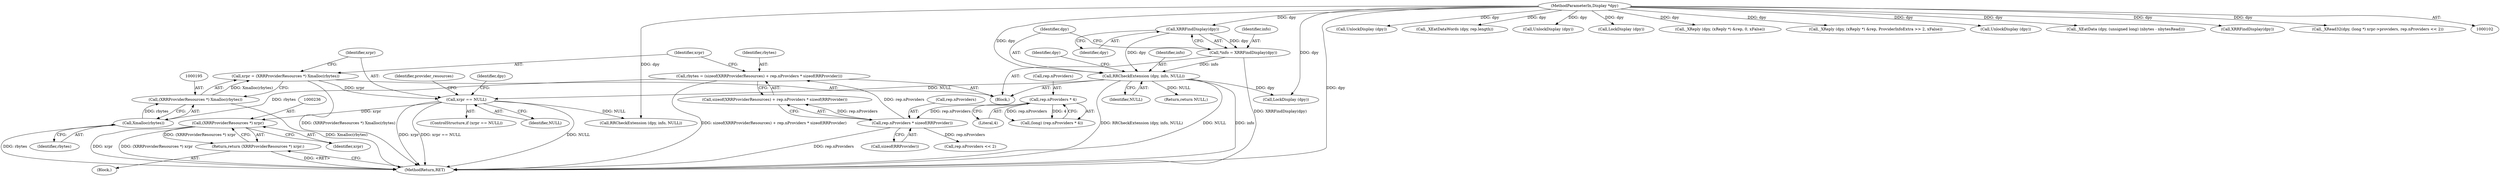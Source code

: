 digraph "0_libXrandr_a0df3e1c7728205e5c7650b2e6dce684139254a6_1@pointer" {
"1000235" [label="(Call,(XRRProviderResources *) xrpr)"];
"1000199" [label="(Call,xrpr == NULL)"];
"1000192" [label="(Call,xrpr = (XRRProviderResources *) Xmalloc(rbytes))"];
"1000194" [label="(Call,(XRRProviderResources *) Xmalloc(rbytes))"];
"1000196" [label="(Call,Xmalloc(rbytes))"];
"1000181" [label="(Call,rbytes = (sizeof(XRRProviderResources) + rep.nProviders * sizeof(RRProvider)))"];
"1000186" [label="(Call,rep.nProviders * sizeof(RRProvider))"];
"1000176" [label="(Call,rep.nProviders * 4)"];
"1000117" [label="(Call,RRCheckExtension (dpy, info, NULL))"];
"1000109" [label="(Call,XRRFindDisplay(dpy))"];
"1000103" [label="(MethodParameterIn,Display *dpy)"];
"1000107" [label="(Call,*info = XRRFindDisplay(dpy))"];
"1000234" [label="(Return,return (XRRProviderResources *) xrpr;)"];
"1000180" [label="(Literal,4)"];
"1000117" [label="(Call,RRCheckExtension (dpy, info, NULL))"];
"1000119" [label="(Identifier,info)"];
"1000237" [label="(Identifier,xrpr)"];
"1000105" [label="(Block,)"];
"1000200" [label="(Identifier,xrpr)"];
"1000183" [label="(Call,sizeof(XRRProviderResources) + rep.nProviders * sizeof(RRProvider))"];
"1000110" [label="(Identifier,dpy)"];
"1000235" [label="(Call,(XRRProviderResources *) xrpr)"];
"1000103" [label="(MethodParameterIn,Display *dpy)"];
"1000156" [label="(Call,UnlockDisplay (dpy))"];
"1000108" [label="(Identifier,info)"];
"1000118" [label="(Identifier,dpy)"];
"1000186" [label="(Call,rep.nProviders * sizeof(RRProvider))"];
"1000203" [label="(Call,_XEatDataWords (dpy, rep.length))"];
"1000253" [label="(Call,RRCheckExtension (dpy, info, NULL))"];
"1000176" [label="(Call,rep.nProviders * 4)"];
"1000301" [label="(Call,UnlockDisplay (dpy))"];
"1000177" [label="(Call,rep.nProviders)"];
"1000192" [label="(Call,xrpr = (XRRProviderResources *) Xmalloc(rbytes))"];
"1000257" [label="(Call,LockDisplay (dpy))"];
"1000147" [label="(Call,_XReply (dpy, (xReply *) &rep, 0, xFalse))"];
"1000174" [label="(Call,(long) (rep.nProviders * 4))"];
"1000240" [label="(Identifier,provider_resources)"];
"1000290" [label="(Call,_XReply (dpy, (xReply *) &rep, ProviderInfoExtra >> 2, xFalse))"];
"1000198" [label="(ControlStructure,if (xrpr == NULL))"];
"1000107" [label="(Call,*info = XRRFindDisplay(dpy))"];
"1000202" [label="(Block,)"];
"1000197" [label="(Identifier,rbytes)"];
"1000523" [label="(MethodReturn,RET)"];
"1000193" [label="(Identifier,xrpr)"];
"1000187" [label="(Call,rep.nProviders)"];
"1000122" [label="(Identifier,dpy)"];
"1000196" [label="(Call,Xmalloc(rbytes))"];
"1000199" [label="(Call,xrpr == NULL)"];
"1000201" [label="(Identifier,NULL)"];
"1000231" [label="(Call,UnlockDisplay (dpy))"];
"1000120" [label="(Identifier,NULL)"];
"1000204" [label="(Identifier,dpy)"];
"1000234" [label="(Return,return (XRRProviderResources *) xrpr;)"];
"1000224" [label="(Call,_XEatData (dpy, (unsigned long) (nbytes - nbytesRead)))"];
"1000159" [label="(Return,return NULL;)"];
"1000245" [label="(Call,XRRFindDisplay(dpy))"];
"1000181" [label="(Call,rbytes = (sizeof(XRRProviderResources) + rep.nProviders * sizeof(RRProvider)))"];
"1000121" [label="(Call,LockDisplay (dpy))"];
"1000208" [label="(Call,_XRead32(dpy, (long *) xrpr->providers, rep.nProviders << 2))"];
"1000182" [label="(Identifier,rbytes)"];
"1000194" [label="(Call,(XRRProviderResources *) Xmalloc(rbytes))"];
"1000109" [label="(Call,XRRFindDisplay(dpy))"];
"1000190" [label="(Call,sizeof(RRProvider))"];
"1000215" [label="(Call,rep.nProviders << 2)"];
"1000235" -> "1000234"  [label="AST: "];
"1000235" -> "1000237"  [label="CFG: "];
"1000236" -> "1000235"  [label="AST: "];
"1000237" -> "1000235"  [label="AST: "];
"1000234" -> "1000235"  [label="CFG: "];
"1000235" -> "1000523"  [label="DDG: xrpr"];
"1000235" -> "1000523"  [label="DDG: (XRRProviderResources *) xrpr"];
"1000235" -> "1000234"  [label="DDG: (XRRProviderResources *) xrpr"];
"1000199" -> "1000235"  [label="DDG: xrpr"];
"1000199" -> "1000198"  [label="AST: "];
"1000199" -> "1000201"  [label="CFG: "];
"1000200" -> "1000199"  [label="AST: "];
"1000201" -> "1000199"  [label="AST: "];
"1000204" -> "1000199"  [label="CFG: "];
"1000240" -> "1000199"  [label="CFG: "];
"1000199" -> "1000523"  [label="DDG: NULL"];
"1000199" -> "1000523"  [label="DDG: xrpr"];
"1000199" -> "1000523"  [label="DDG: xrpr == NULL"];
"1000192" -> "1000199"  [label="DDG: xrpr"];
"1000117" -> "1000199"  [label="DDG: NULL"];
"1000199" -> "1000253"  [label="DDG: NULL"];
"1000192" -> "1000105"  [label="AST: "];
"1000192" -> "1000194"  [label="CFG: "];
"1000193" -> "1000192"  [label="AST: "];
"1000194" -> "1000192"  [label="AST: "];
"1000200" -> "1000192"  [label="CFG: "];
"1000192" -> "1000523"  [label="DDG: (XRRProviderResources *) Xmalloc(rbytes)"];
"1000194" -> "1000192"  [label="DDG: Xmalloc(rbytes)"];
"1000194" -> "1000196"  [label="CFG: "];
"1000195" -> "1000194"  [label="AST: "];
"1000196" -> "1000194"  [label="AST: "];
"1000194" -> "1000523"  [label="DDG: Xmalloc(rbytes)"];
"1000196" -> "1000194"  [label="DDG: rbytes"];
"1000196" -> "1000197"  [label="CFG: "];
"1000197" -> "1000196"  [label="AST: "];
"1000196" -> "1000523"  [label="DDG: rbytes"];
"1000181" -> "1000196"  [label="DDG: rbytes"];
"1000181" -> "1000105"  [label="AST: "];
"1000181" -> "1000183"  [label="CFG: "];
"1000182" -> "1000181"  [label="AST: "];
"1000183" -> "1000181"  [label="AST: "];
"1000193" -> "1000181"  [label="CFG: "];
"1000181" -> "1000523"  [label="DDG: sizeof(XRRProviderResources) + rep.nProviders * sizeof(RRProvider)"];
"1000186" -> "1000181"  [label="DDG: rep.nProviders"];
"1000186" -> "1000183"  [label="AST: "];
"1000186" -> "1000190"  [label="CFG: "];
"1000187" -> "1000186"  [label="AST: "];
"1000190" -> "1000186"  [label="AST: "];
"1000183" -> "1000186"  [label="CFG: "];
"1000186" -> "1000523"  [label="DDG: rep.nProviders"];
"1000186" -> "1000183"  [label="DDG: rep.nProviders"];
"1000176" -> "1000186"  [label="DDG: rep.nProviders"];
"1000186" -> "1000215"  [label="DDG: rep.nProviders"];
"1000176" -> "1000174"  [label="AST: "];
"1000176" -> "1000180"  [label="CFG: "];
"1000177" -> "1000176"  [label="AST: "];
"1000180" -> "1000176"  [label="AST: "];
"1000174" -> "1000176"  [label="CFG: "];
"1000176" -> "1000174"  [label="DDG: rep.nProviders"];
"1000176" -> "1000174"  [label="DDG: 4"];
"1000117" -> "1000105"  [label="AST: "];
"1000117" -> "1000120"  [label="CFG: "];
"1000118" -> "1000117"  [label="AST: "];
"1000119" -> "1000117"  [label="AST: "];
"1000120" -> "1000117"  [label="AST: "];
"1000122" -> "1000117"  [label="CFG: "];
"1000117" -> "1000523"  [label="DDG: RRCheckExtension (dpy, info, NULL)"];
"1000117" -> "1000523"  [label="DDG: NULL"];
"1000117" -> "1000523"  [label="DDG: info"];
"1000109" -> "1000117"  [label="DDG: dpy"];
"1000103" -> "1000117"  [label="DDG: dpy"];
"1000107" -> "1000117"  [label="DDG: info"];
"1000117" -> "1000121"  [label="DDG: dpy"];
"1000117" -> "1000159"  [label="DDG: NULL"];
"1000109" -> "1000107"  [label="AST: "];
"1000109" -> "1000110"  [label="CFG: "];
"1000110" -> "1000109"  [label="AST: "];
"1000107" -> "1000109"  [label="CFG: "];
"1000109" -> "1000107"  [label="DDG: dpy"];
"1000103" -> "1000109"  [label="DDG: dpy"];
"1000103" -> "1000102"  [label="AST: "];
"1000103" -> "1000523"  [label="DDG: dpy"];
"1000103" -> "1000121"  [label="DDG: dpy"];
"1000103" -> "1000147"  [label="DDG: dpy"];
"1000103" -> "1000156"  [label="DDG: dpy"];
"1000103" -> "1000203"  [label="DDG: dpy"];
"1000103" -> "1000208"  [label="DDG: dpy"];
"1000103" -> "1000224"  [label="DDG: dpy"];
"1000103" -> "1000231"  [label="DDG: dpy"];
"1000103" -> "1000245"  [label="DDG: dpy"];
"1000103" -> "1000253"  [label="DDG: dpy"];
"1000103" -> "1000257"  [label="DDG: dpy"];
"1000103" -> "1000290"  [label="DDG: dpy"];
"1000103" -> "1000301"  [label="DDG: dpy"];
"1000107" -> "1000105"  [label="AST: "];
"1000108" -> "1000107"  [label="AST: "];
"1000118" -> "1000107"  [label="CFG: "];
"1000107" -> "1000523"  [label="DDG: XRRFindDisplay(dpy)"];
"1000234" -> "1000202"  [label="AST: "];
"1000523" -> "1000234"  [label="CFG: "];
"1000234" -> "1000523"  [label="DDG: <RET>"];
}
